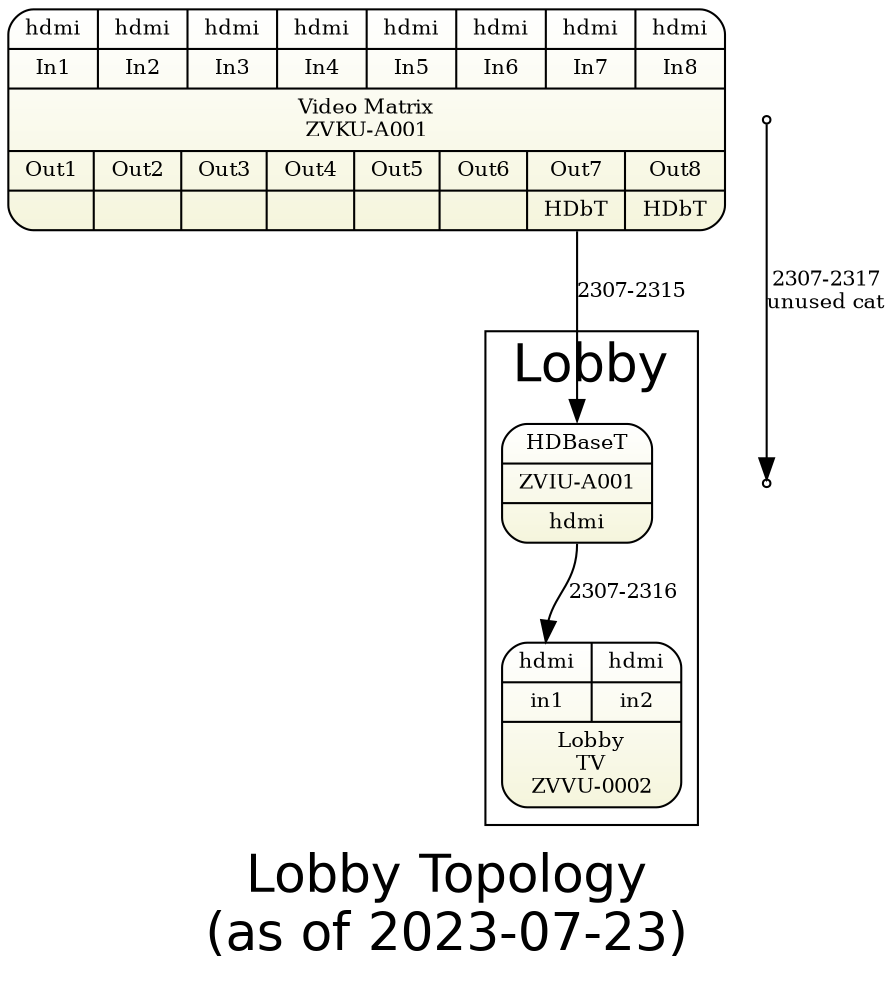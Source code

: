 digraph lobby { 
graph [overlap = true, fontsize = 25, rankdir=TB
      label="Lobby Topology\n(as of 2023-07-23)",
      fontname = Helvetica]
 
node [shape=Mrecord, style=filled , fillcolor="white:beige" ,fontsize = 10, 
      gradientangle=270]
pswitch [label="{
  {{<i1>hdmi|In1}|{<i2>hdmi|In2}|{<i3>hdmi|In3}|{<i4>hdmi|In4}|{<i5>hdmi|In5}|{<i6>hdmi|In6}|{<i7>hdmi|In7}|{<i8>hdmi|In8}}
  |{Video Matrix\nZVKU-A001}|
  {{Out1|<o1>}|{Out2|<o2>}|{Out3|<o3>}|{Out4|<o4>}|
   {Out5|<o5>}|{Out6|<o6>}|{Out7|<o7>HDbT}|{Out8|<o8>HDbT}}  
  }"]
  
node [  tooltip="" ]

subgraph cluster_lobby { label="Lobby" 
  c62hdmi1   [label="{<i>HDBaseT|ZVIU-A001|<o>hdmi}", tooltip="In lobby"]
  lobbytv  [label="{ {{<i1>hdmi|in1} | {<i2>hdmi|in2}}|Lobby\nTV\nZVVU-0002}"]
}

pswitch:o7 -> c62hdmi1:i [label="2307-2315" fontsize=10  ]
c62hdmi1:o -> lobbytv:i1 [label="2307-2316" fontsize=10  ]

p1 [shape=point]
p2 [shape=point]
p1->p2 [label="2307-2317\nunused cat" fontsize=10]


}